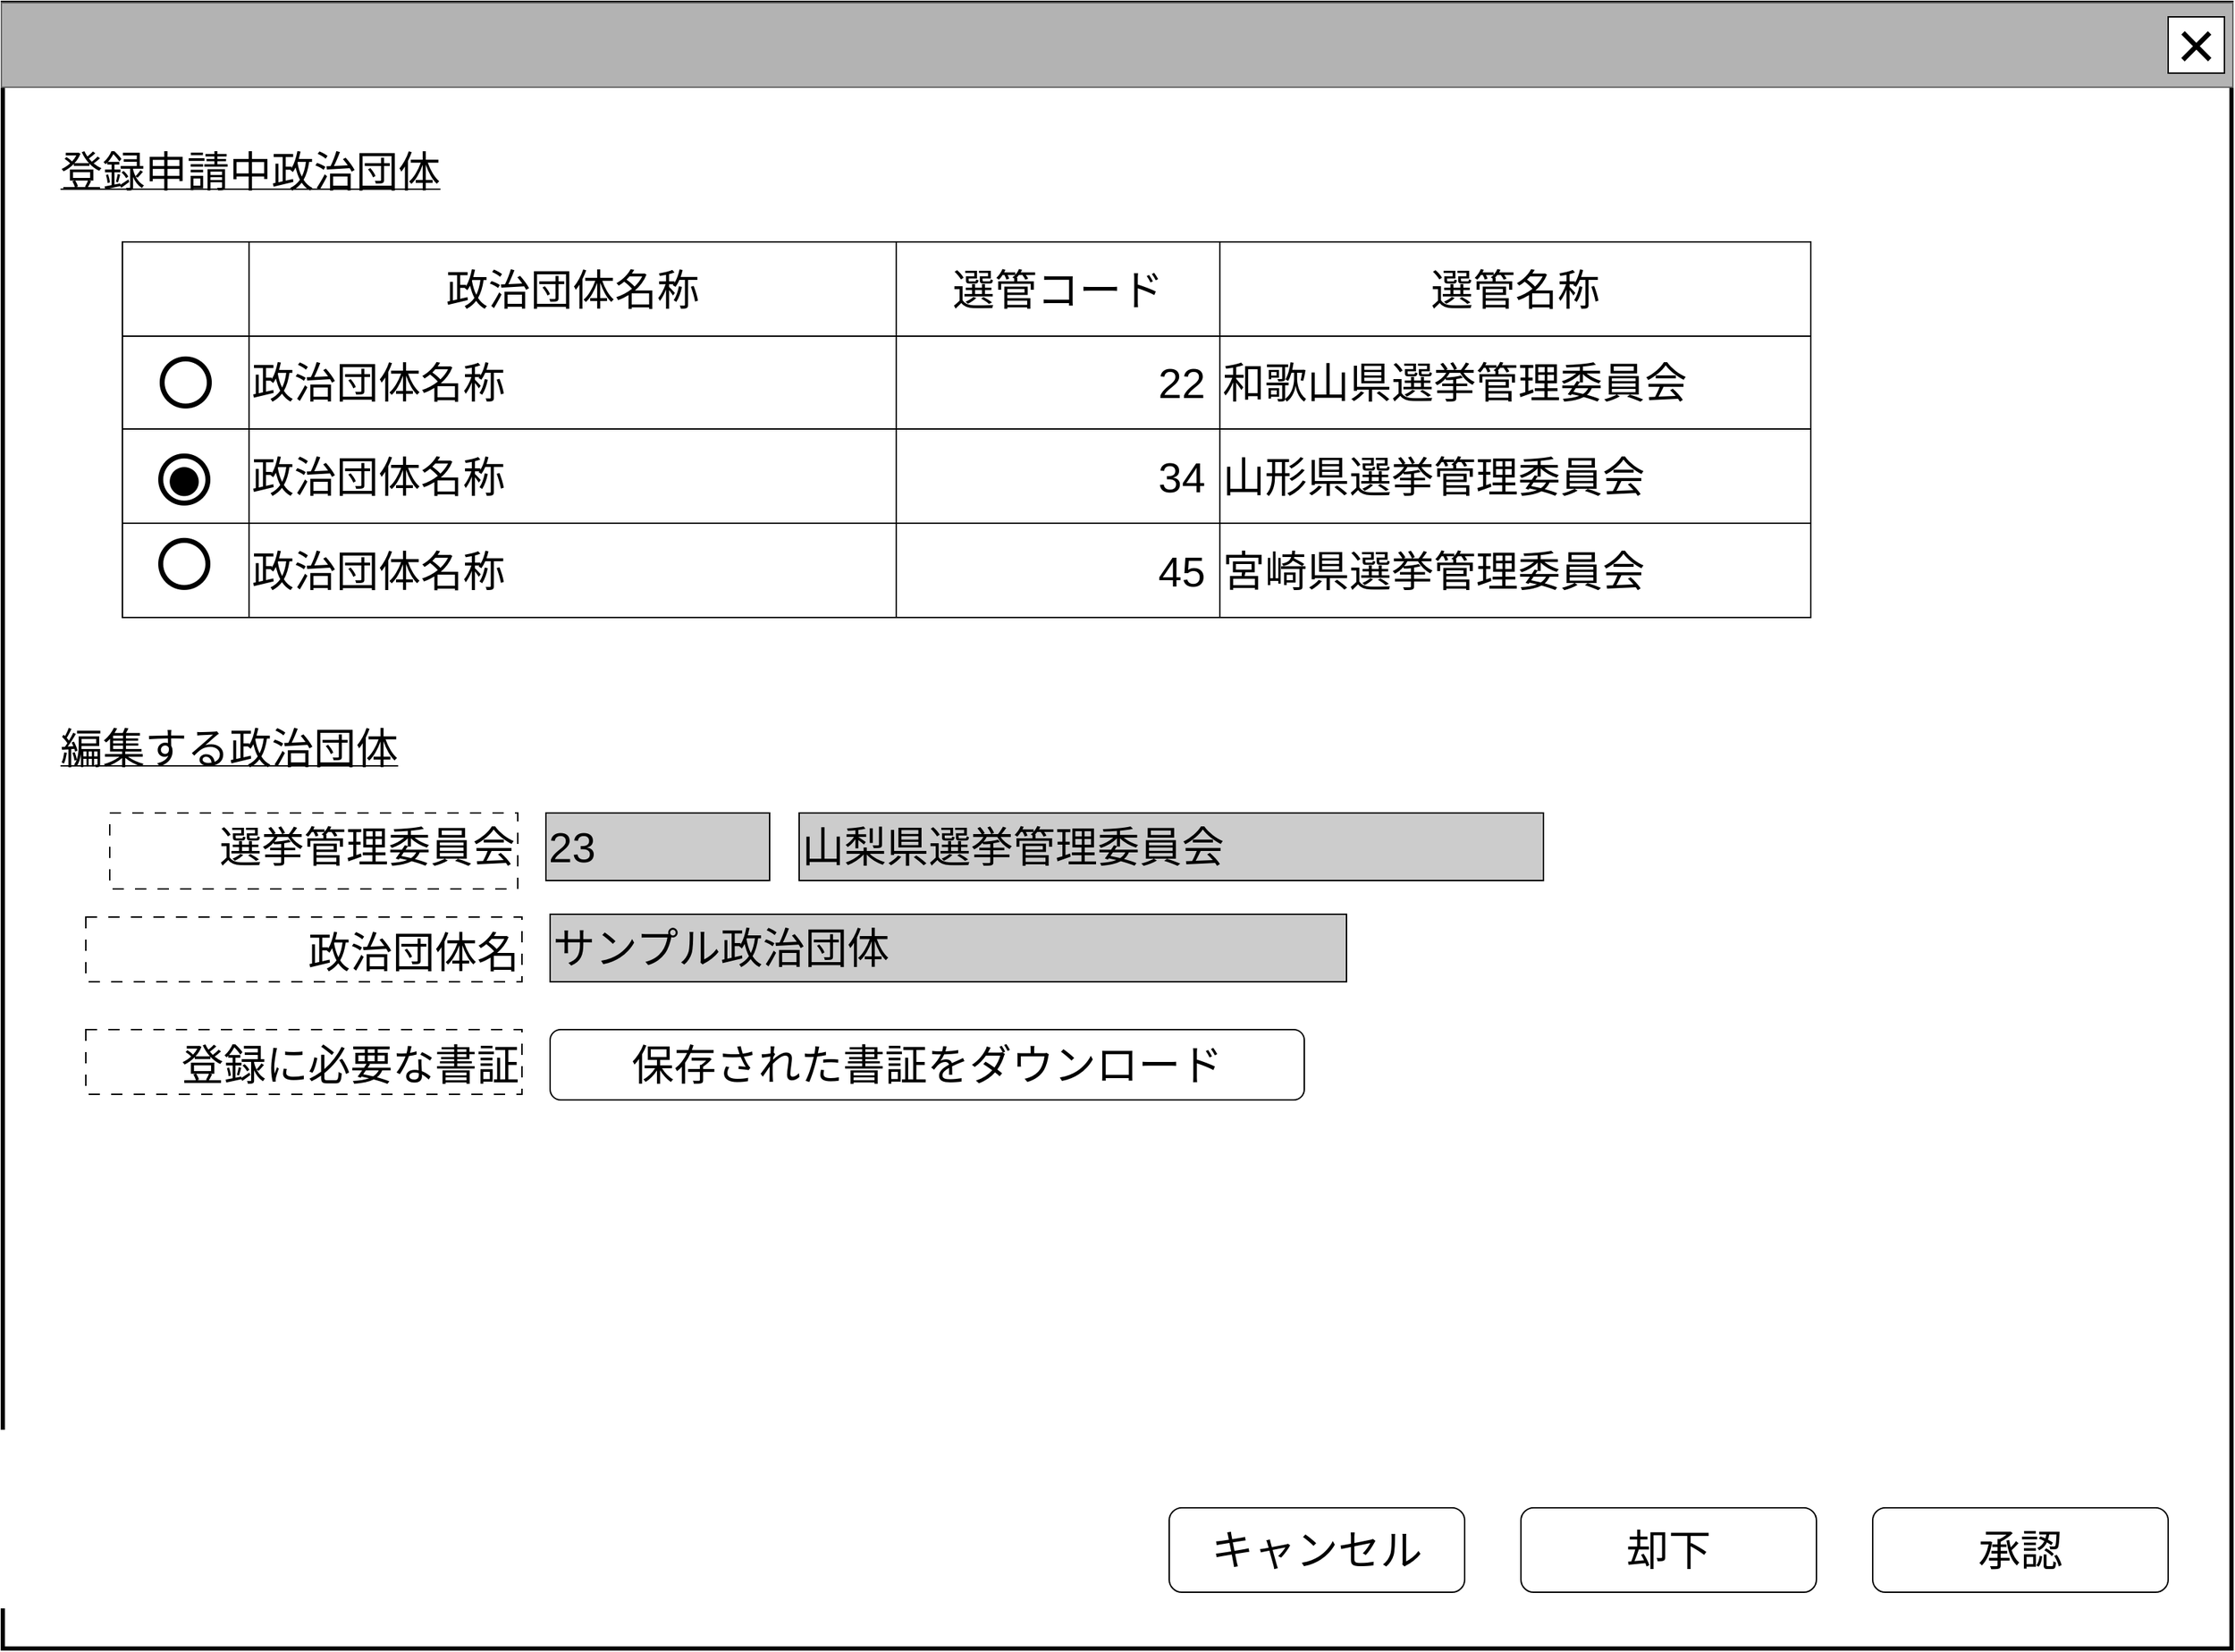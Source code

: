 <mxfile version="24.7.5">
  <diagram name="ページ1" id="LE8fIzdrHe0wcv1LTvfw">
    <mxGraphModel dx="1909" dy="1129" grid="1" gridSize="10" guides="1" tooltips="1" connect="1" arrows="1" fold="1" page="1" pageScale="1" pageWidth="1600" pageHeight="1200" math="0" shadow="0">
      <root>
        <mxCell id="0" />
        <mxCell id="cFaB45KztUIKXS-_cTrr-4" value="背景" style="locked=1;" parent="0" visible="0" />
        <mxCell id="cFaB45KztUIKXS-_cTrr-5" value="" style="rounded=0;whiteSpace=wrap;html=1;strokeWidth=3;" parent="cFaB45KztUIKXS-_cTrr-4" vertex="1">
          <mxGeometry x="1" y="1" width="1595" height="1180" as="geometry" />
        </mxCell>
        <mxCell id="cFaB45KztUIKXS-_cTrr-6" value="" style="rounded=0;whiteSpace=wrap;html=1;fillColor=#B3B3B3;fontColor=#333333;strokeColor=#666666;" parent="cFaB45KztUIKXS-_cTrr-4" vertex="1">
          <mxGeometry width="1595" height="60" as="geometry" />
        </mxCell>
        <mxCell id="cFaB45KztUIKXS-_cTrr-7" value="&lt;font style=&quot;font-size: 48px;&quot;&gt;×&lt;/font&gt;" style="rounded=0;whiteSpace=wrap;html=1;" parent="cFaB45KztUIKXS-_cTrr-4" vertex="1">
          <mxGeometry x="1550" y="10" width="40" height="40" as="geometry" />
        </mxCell>
        <mxCell id="cFaB45KztUIKXS-_cTrr-8" value="" style="rounded=0;whiteSpace=wrap;html=1;" parent="cFaB45KztUIKXS-_cTrr-4" vertex="1">
          <mxGeometry x="830" y="670" width="120" height="60" as="geometry" />
        </mxCell>
        <mxCell id="cFaB45KztUIKXS-_cTrr-9" value="ウインドウ" style="locked=1;" parent="0" />
        <mxCell id="cFaB45KztUIKXS-_cTrr-10" value="" style="rounded=0;whiteSpace=wrap;html=1;strokeWidth=3;" parent="cFaB45KztUIKXS-_cTrr-9" vertex="1">
          <mxGeometry x="15" y="10" width="1584" height="1170" as="geometry" />
        </mxCell>
        <mxCell id="cFaB45KztUIKXS-_cTrr-11" value="" style="rounded=0;whiteSpace=wrap;html=1;fillColor=#B3B3B3;fontColor=#333333;strokeColor=#666666;" parent="cFaB45KztUIKXS-_cTrr-9" vertex="1">
          <mxGeometry x="14" y="10" width="1586" height="60" as="geometry" />
        </mxCell>
        <mxCell id="cFaB45KztUIKXS-_cTrr-12" value="&lt;font style=&quot;font-size: 48px;&quot;&gt;×&lt;/font&gt;" style="rounded=0;whiteSpace=wrap;html=1;" parent="cFaB45KztUIKXS-_cTrr-9" vertex="1">
          <mxGeometry x="1554" y="20" width="40" height="40" as="geometry" />
        </mxCell>
        <mxCell id="cFaB45KztUIKXS-_cTrr-14" value="名称未設定レイヤ" style="" parent="0" />
        <mxCell id="HvR4dSRWBfD3urc1JDpB-8" value="&lt;span style=&quot;font-size: 30px;&quot;&gt;登録申請中政治団体&lt;/span&gt;" style="text;html=1;strokeColor=none;fillColor=none;align=left;verticalAlign=middle;whiteSpace=wrap;rounded=0;fontStyle=4" parent="cFaB45KztUIKXS-_cTrr-14" vertex="1">
          <mxGeometry x="54" y="105" width="1446" height="50" as="geometry" />
        </mxCell>
        <mxCell id="HvR4dSRWBfD3urc1JDpB-15" value="&lt;span style=&quot;font-size: 30px;&quot;&gt;承認&lt;/span&gt;" style="rounded=1;whiteSpace=wrap;html=1;fillColor=#FFFFFF;" parent="cFaB45KztUIKXS-_cTrr-14" vertex="1">
          <mxGeometry x="1344" y="1080" width="210" height="60" as="geometry" />
        </mxCell>
        <mxCell id="HvR4dSRWBfD3urc1JDpB-16" value="&lt;span style=&quot;font-size: 30px;&quot;&gt;キャンセル&lt;/span&gt;" style="rounded=1;whiteSpace=wrap;html=1;" parent="cFaB45KztUIKXS-_cTrr-14" vertex="1">
          <mxGeometry x="844" y="1080" width="210" height="60" as="geometry" />
        </mxCell>
        <mxCell id="8Hxk6lD6Y1Y_H0gw2qUc-4" value="&lt;span style=&quot;font-size: 30px;&quot;&gt;政治団体名&lt;/span&gt;" style="rounded=0;whiteSpace=wrap;html=1;align=right;dashed=1;dashPattern=8 8;verticalAlign=bottom;" parent="cFaB45KztUIKXS-_cTrr-14" vertex="1">
          <mxGeometry x="74" y="660" width="310" height="46" as="geometry" />
        </mxCell>
        <mxCell id="8Hxk6lD6Y1Y_H0gw2qUc-5" value="&lt;font style=&quot;font-size: 30px;&quot;&gt;サンプル政治団体&lt;/font&gt;" style="rounded=0;whiteSpace=wrap;html=1;align=left;fillColor=#CCCCCC;" parent="cFaB45KztUIKXS-_cTrr-14" vertex="1">
          <mxGeometry x="404" y="658" width="566" height="48" as="geometry" />
        </mxCell>
        <mxCell id="g7l7Ze3qlmc8qRdJsH5r-4" value="&lt;span style=&quot;font-size: 30px;&quot;&gt;選挙管理委員会&lt;/span&gt;" style="rounded=0;whiteSpace=wrap;html=1;align=right;dashed=1;dashPattern=8 8;verticalAlign=top;" parent="cFaB45KztUIKXS-_cTrr-14" vertex="1">
          <mxGeometry x="91" y="586" width="290" height="54" as="geometry" />
        </mxCell>
        <mxCell id="g7l7Ze3qlmc8qRdJsH5r-5" value="&lt;span style=&quot;font-size: 30px;&quot;&gt;山梨県選挙管理委員会&lt;/span&gt;" style="rounded=0;whiteSpace=wrap;html=1;align=left;fillColor=#CCCCCC;" parent="cFaB45KztUIKXS-_cTrr-14" vertex="1">
          <mxGeometry x="581" y="586" width="529" height="48" as="geometry" />
        </mxCell>
        <mxCell id="g7l7Ze3qlmc8qRdJsH5r-6" value="&lt;span style=&quot;font-size: 30px;&quot;&gt;23&lt;/span&gt;" style="rounded=0;whiteSpace=wrap;html=1;align=left;fillColor=#CCCCCC;" parent="cFaB45KztUIKXS-_cTrr-14" vertex="1">
          <mxGeometry x="401" y="586" width="159" height="48" as="geometry" />
        </mxCell>
        <mxCell id="qQhVxuUYkastsXfOoopK-0" value="" style="shape=table;startSize=0;container=1;collapsible=0;childLayout=tableLayout;fontSize=16;" vertex="1" parent="cFaB45KztUIKXS-_cTrr-14">
          <mxGeometry x="100" y="180" width="1200" height="267" as="geometry" />
        </mxCell>
        <mxCell id="qQhVxuUYkastsXfOoopK-1" value="" style="shape=tableRow;horizontal=0;startSize=0;swimlaneHead=0;swimlaneBody=0;strokeColor=inherit;top=0;left=0;bottom=0;right=0;collapsible=0;dropTarget=0;fillColor=none;points=[[0,0.5],[1,0.5]];portConstraint=eastwest;fontSize=16;" vertex="1" parent="qQhVxuUYkastsXfOoopK-0">
          <mxGeometry width="1200" height="67" as="geometry" />
        </mxCell>
        <mxCell id="qQhVxuUYkastsXfOoopK-2" value="" style="shape=partialRectangle;html=1;whiteSpace=wrap;connectable=0;strokeColor=inherit;overflow=hidden;fillColor=none;top=0;left=0;bottom=0;right=0;pointerEvents=1;fontSize=16;" vertex="1" parent="qQhVxuUYkastsXfOoopK-1">
          <mxGeometry width="90" height="67" as="geometry">
            <mxRectangle width="90" height="67" as="alternateBounds" />
          </mxGeometry>
        </mxCell>
        <mxCell id="qQhVxuUYkastsXfOoopK-3" value="&lt;font style=&quot;font-size: 30px;&quot;&gt;政治団体名称&lt;/font&gt;" style="shape=partialRectangle;html=1;whiteSpace=wrap;connectable=0;strokeColor=inherit;overflow=hidden;fillColor=none;top=0;left=0;bottom=0;right=0;pointerEvents=1;fontSize=16;" vertex="1" parent="qQhVxuUYkastsXfOoopK-1">
          <mxGeometry x="90" width="460" height="67" as="geometry">
            <mxRectangle width="460" height="67" as="alternateBounds" />
          </mxGeometry>
        </mxCell>
        <mxCell id="qQhVxuUYkastsXfOoopK-4" value="&lt;span style=&quot;font-size: 30px;&quot;&gt;選管コード&lt;/span&gt;" style="shape=partialRectangle;html=1;whiteSpace=wrap;connectable=0;strokeColor=inherit;overflow=hidden;fillColor=none;top=0;left=0;bottom=0;right=0;pointerEvents=1;fontSize=16;" vertex="1" parent="qQhVxuUYkastsXfOoopK-1">
          <mxGeometry x="550" width="230" height="67" as="geometry">
            <mxRectangle width="230" height="67" as="alternateBounds" />
          </mxGeometry>
        </mxCell>
        <mxCell id="qQhVxuUYkastsXfOoopK-13" value="&lt;span style=&quot;font-size: 30px;&quot;&gt;選管名称&lt;/span&gt;" style="shape=partialRectangle;html=1;whiteSpace=wrap;connectable=0;strokeColor=inherit;overflow=hidden;fillColor=none;top=0;left=0;bottom=0;right=0;pointerEvents=1;fontSize=16;" vertex="1" parent="qQhVxuUYkastsXfOoopK-1">
          <mxGeometry x="780" width="420" height="67" as="geometry">
            <mxRectangle width="420" height="67" as="alternateBounds" />
          </mxGeometry>
        </mxCell>
        <mxCell id="qQhVxuUYkastsXfOoopK-5" value="" style="shape=tableRow;horizontal=0;startSize=0;swimlaneHead=0;swimlaneBody=0;strokeColor=inherit;top=0;left=0;bottom=0;right=0;collapsible=0;dropTarget=0;fillColor=none;points=[[0,0.5],[1,0.5]];portConstraint=eastwest;fontSize=16;align=left;" vertex="1" parent="qQhVxuUYkastsXfOoopK-0">
          <mxGeometry y="67" width="1200" height="66" as="geometry" />
        </mxCell>
        <mxCell id="qQhVxuUYkastsXfOoopK-6" value="" style="shape=partialRectangle;html=1;whiteSpace=wrap;connectable=0;strokeColor=inherit;overflow=hidden;fillColor=none;top=0;left=0;bottom=0;right=0;pointerEvents=1;fontSize=16;" vertex="1" parent="qQhVxuUYkastsXfOoopK-5">
          <mxGeometry width="90" height="66" as="geometry">
            <mxRectangle width="90" height="66" as="alternateBounds" />
          </mxGeometry>
        </mxCell>
        <mxCell id="qQhVxuUYkastsXfOoopK-7" value="&lt;span style=&quot;font-size: 30px;&quot;&gt;政治団体名称&lt;/span&gt;" style="shape=partialRectangle;html=1;whiteSpace=wrap;connectable=0;strokeColor=inherit;overflow=hidden;fillColor=none;top=0;left=0;bottom=0;right=0;pointerEvents=1;fontSize=16;align=left;" vertex="1" parent="qQhVxuUYkastsXfOoopK-5">
          <mxGeometry x="90" width="460" height="66" as="geometry">
            <mxRectangle width="460" height="66" as="alternateBounds" />
          </mxGeometry>
        </mxCell>
        <mxCell id="qQhVxuUYkastsXfOoopK-8" value="&lt;span style=&quot;font-size: 30px;&quot;&gt;22&amp;nbsp;&lt;/span&gt;" style="shape=partialRectangle;html=1;whiteSpace=wrap;connectable=0;strokeColor=inherit;overflow=hidden;fillColor=none;top=0;left=0;bottom=0;right=0;pointerEvents=1;fontSize=16;align=right;" vertex="1" parent="qQhVxuUYkastsXfOoopK-5">
          <mxGeometry x="550" width="230" height="66" as="geometry">
            <mxRectangle width="230" height="66" as="alternateBounds" />
          </mxGeometry>
        </mxCell>
        <mxCell id="qQhVxuUYkastsXfOoopK-14" value="&lt;span style=&quot;font-size: 30px;&quot;&gt;和歌山県選挙管理委員会&lt;/span&gt;" style="shape=partialRectangle;html=1;whiteSpace=wrap;connectable=0;strokeColor=inherit;overflow=hidden;fillColor=none;top=0;left=0;bottom=0;right=0;pointerEvents=1;fontSize=16;align=left;" vertex="1" parent="qQhVxuUYkastsXfOoopK-5">
          <mxGeometry x="780" width="420" height="66" as="geometry">
            <mxRectangle width="420" height="66" as="alternateBounds" />
          </mxGeometry>
        </mxCell>
        <mxCell id="qQhVxuUYkastsXfOoopK-9" value="" style="shape=tableRow;horizontal=0;startSize=0;swimlaneHead=0;swimlaneBody=0;strokeColor=inherit;top=0;left=0;bottom=0;right=0;collapsible=0;dropTarget=0;fillColor=none;points=[[0,0.5],[1,0.5]];portConstraint=eastwest;fontSize=16;" vertex="1" parent="qQhVxuUYkastsXfOoopK-0">
          <mxGeometry y="133" width="1200" height="67" as="geometry" />
        </mxCell>
        <mxCell id="qQhVxuUYkastsXfOoopK-10" value="" style="shape=partialRectangle;html=1;whiteSpace=wrap;connectable=0;strokeColor=inherit;overflow=hidden;fillColor=none;top=0;left=0;bottom=0;right=0;pointerEvents=1;fontSize=16;" vertex="1" parent="qQhVxuUYkastsXfOoopK-9">
          <mxGeometry width="90" height="67" as="geometry">
            <mxRectangle width="90" height="67" as="alternateBounds" />
          </mxGeometry>
        </mxCell>
        <mxCell id="qQhVxuUYkastsXfOoopK-11" value="&lt;span style=&quot;font-size: 30px;&quot;&gt;政治団体名称&lt;/span&gt;" style="shape=partialRectangle;html=1;whiteSpace=wrap;connectable=0;strokeColor=inherit;overflow=hidden;fillColor=none;top=0;left=0;bottom=0;right=0;pointerEvents=1;fontSize=16;align=left;" vertex="1" parent="qQhVxuUYkastsXfOoopK-9">
          <mxGeometry x="90" width="460" height="67" as="geometry">
            <mxRectangle width="460" height="67" as="alternateBounds" />
          </mxGeometry>
        </mxCell>
        <mxCell id="qQhVxuUYkastsXfOoopK-12" value="&lt;span style=&quot;font-size: 30px;&quot;&gt;34&amp;nbsp;&lt;/span&gt;" style="shape=partialRectangle;html=1;whiteSpace=wrap;connectable=0;strokeColor=inherit;overflow=hidden;fillColor=none;top=0;left=0;bottom=0;right=0;pointerEvents=1;fontSize=16;align=right;" vertex="1" parent="qQhVxuUYkastsXfOoopK-9">
          <mxGeometry x="550" width="230" height="67" as="geometry">
            <mxRectangle width="230" height="67" as="alternateBounds" />
          </mxGeometry>
        </mxCell>
        <mxCell id="qQhVxuUYkastsXfOoopK-15" value="&lt;span style=&quot;font-size: 30px;&quot;&gt;山形県選挙管理委員会&lt;/span&gt;" style="shape=partialRectangle;html=1;whiteSpace=wrap;connectable=0;strokeColor=inherit;overflow=hidden;fillColor=none;top=0;left=0;bottom=0;right=0;pointerEvents=1;fontSize=16;align=left;" vertex="1" parent="qQhVxuUYkastsXfOoopK-9">
          <mxGeometry x="780" width="420" height="67" as="geometry">
            <mxRectangle width="420" height="67" as="alternateBounds" />
          </mxGeometry>
        </mxCell>
        <mxCell id="qQhVxuUYkastsXfOoopK-16" style="shape=tableRow;horizontal=0;startSize=0;swimlaneHead=0;swimlaneBody=0;strokeColor=inherit;top=0;left=0;bottom=0;right=0;collapsible=0;dropTarget=0;fillColor=none;points=[[0,0.5],[1,0.5]];portConstraint=eastwest;fontSize=16;" vertex="1" parent="qQhVxuUYkastsXfOoopK-0">
          <mxGeometry y="200" width="1200" height="67" as="geometry" />
        </mxCell>
        <mxCell id="qQhVxuUYkastsXfOoopK-17" style="shape=partialRectangle;html=1;whiteSpace=wrap;connectable=0;strokeColor=inherit;overflow=hidden;fillColor=none;top=0;left=0;bottom=0;right=0;pointerEvents=1;fontSize=16;" vertex="1" parent="qQhVxuUYkastsXfOoopK-16">
          <mxGeometry width="90" height="67" as="geometry">
            <mxRectangle width="90" height="67" as="alternateBounds" />
          </mxGeometry>
        </mxCell>
        <mxCell id="qQhVxuUYkastsXfOoopK-18" value="&lt;span style=&quot;font-size: 30px;&quot;&gt;政治団体名称&lt;/span&gt;" style="shape=partialRectangle;html=1;whiteSpace=wrap;connectable=0;strokeColor=inherit;overflow=hidden;fillColor=none;top=0;left=0;bottom=0;right=0;pointerEvents=1;fontSize=16;align=left;" vertex="1" parent="qQhVxuUYkastsXfOoopK-16">
          <mxGeometry x="90" width="460" height="67" as="geometry">
            <mxRectangle width="460" height="67" as="alternateBounds" />
          </mxGeometry>
        </mxCell>
        <mxCell id="qQhVxuUYkastsXfOoopK-19" value="&lt;span style=&quot;font-size: 30px;&quot;&gt;45&amp;nbsp;&lt;/span&gt;" style="shape=partialRectangle;html=1;whiteSpace=wrap;connectable=0;strokeColor=inherit;overflow=hidden;fillColor=none;top=0;left=0;bottom=0;right=0;pointerEvents=1;fontSize=16;align=right;" vertex="1" parent="qQhVxuUYkastsXfOoopK-16">
          <mxGeometry x="550" width="230" height="67" as="geometry">
            <mxRectangle width="230" height="67" as="alternateBounds" />
          </mxGeometry>
        </mxCell>
        <mxCell id="qQhVxuUYkastsXfOoopK-20" value="&lt;span style=&quot;font-size: 30px;&quot;&gt;宮崎県選挙管理委員会&lt;/span&gt;" style="shape=partialRectangle;html=1;whiteSpace=wrap;connectable=0;strokeColor=inherit;overflow=hidden;fillColor=none;top=0;left=0;bottom=0;right=0;pointerEvents=1;fontSize=16;align=left;" vertex="1" parent="qQhVxuUYkastsXfOoopK-16">
          <mxGeometry x="780" width="420" height="67" as="geometry">
            <mxRectangle width="420" height="67" as="alternateBounds" />
          </mxGeometry>
        </mxCell>
        <mxCell id="qQhVxuUYkastsXfOoopK-23" style="shape=partialRectangle;html=1;whiteSpace=wrap;connectable=0;strokeColor=inherit;overflow=hidden;fillColor=none;top=0;left=0;bottom=0;right=0;pointerEvents=1;fontSize=16;" vertex="1" parent="cFaB45KztUIKXS-_cTrr-14">
          <mxGeometry x="114" y="330.5" width="50" height="40" as="geometry">
            <mxRectangle width="50" height="40" as="alternateBounds" />
          </mxGeometry>
        </mxCell>
        <mxCell id="qQhVxuUYkastsXfOoopK-25" value="&lt;font style=&quot;font-size: 84px;&quot;&gt;○&lt;/font&gt;" style="text;html=1;strokeColor=none;fillColor=none;align=center;verticalAlign=middle;whiteSpace=wrap;rounded=0;fontSize=60;" vertex="1" parent="cFaB45KztUIKXS-_cTrr-14">
          <mxGeometry x="115" y="261" width="60" height="30" as="geometry" />
        </mxCell>
        <mxCell id="qQhVxuUYkastsXfOoopK-26" value="&lt;font style=&quot;font-size: 84px;&quot;&gt;○&lt;/font&gt;" style="text;html=1;strokeColor=none;fillColor=none;align=center;verticalAlign=middle;whiteSpace=wrap;rounded=0;fontSize=60;" vertex="1" parent="cFaB45KztUIKXS-_cTrr-14">
          <mxGeometry x="114" y="390" width="60" height="30" as="geometry" />
        </mxCell>
        <mxCell id="qQhVxuUYkastsXfOoopK-27" value="&lt;font style=&quot;font-size: 84px;&quot;&gt;○&lt;/font&gt;" style="text;html=1;strokeColor=none;fillColor=none;align=center;verticalAlign=middle;whiteSpace=wrap;rounded=0;fontSize=60;" vertex="1" parent="cFaB45KztUIKXS-_cTrr-14">
          <mxGeometry x="114" y="330" width="60" height="30" as="geometry" />
        </mxCell>
        <mxCell id="qQhVxuUYkastsXfOoopK-28" value="&lt;font style=&quot;font-size: 48px;&quot;&gt;●&lt;/font&gt;" style="text;html=1;strokeColor=none;fillColor=none;align=center;verticalAlign=middle;whiteSpace=wrap;rounded=0;fontSize=48;" vertex="1" parent="cFaB45KztUIKXS-_cTrr-14">
          <mxGeometry x="114" y="332" width="60" height="30" as="geometry" />
        </mxCell>
        <mxCell id="qQhVxuUYkastsXfOoopK-30" value="&lt;span style=&quot;font-size: 30px;&quot;&gt;編集する政治団体&lt;/span&gt;" style="text;html=1;strokeColor=none;fillColor=none;align=left;verticalAlign=middle;whiteSpace=wrap;rounded=0;fontStyle=4" vertex="1" parent="cFaB45KztUIKXS-_cTrr-14">
          <mxGeometry x="54" y="515" width="1446" height="50" as="geometry" />
        </mxCell>
        <mxCell id="qQhVxuUYkastsXfOoopK-31" value="&lt;span style=&quot;font-size: 30px;&quot;&gt;登録に必要な書証&lt;/span&gt;" style="rounded=0;whiteSpace=wrap;html=1;align=right;dashed=1;dashPattern=8 8;verticalAlign=bottom;" vertex="1" parent="cFaB45KztUIKXS-_cTrr-14">
          <mxGeometry x="74" y="740" width="310" height="46" as="geometry" />
        </mxCell>
        <mxCell id="qQhVxuUYkastsXfOoopK-33" value="&lt;span style=&quot;font-size: 30px;&quot;&gt;保存された書証をダウンロード&lt;/span&gt;" style="rounded=1;whiteSpace=wrap;html=1;fillColor=#FFFFFF;" vertex="1" parent="cFaB45KztUIKXS-_cTrr-14">
          <mxGeometry x="404" y="740" width="536" height="50" as="geometry" />
        </mxCell>
        <mxCell id="qQhVxuUYkastsXfOoopK-34" value="&lt;span style=&quot;font-size: 30px;&quot;&gt;却下&lt;/span&gt;" style="rounded=1;whiteSpace=wrap;html=1;" vertex="1" parent="cFaB45KztUIKXS-_cTrr-14">
          <mxGeometry x="1094" y="1080" width="210" height="60" as="geometry" />
        </mxCell>
      </root>
    </mxGraphModel>
  </diagram>
</mxfile>
